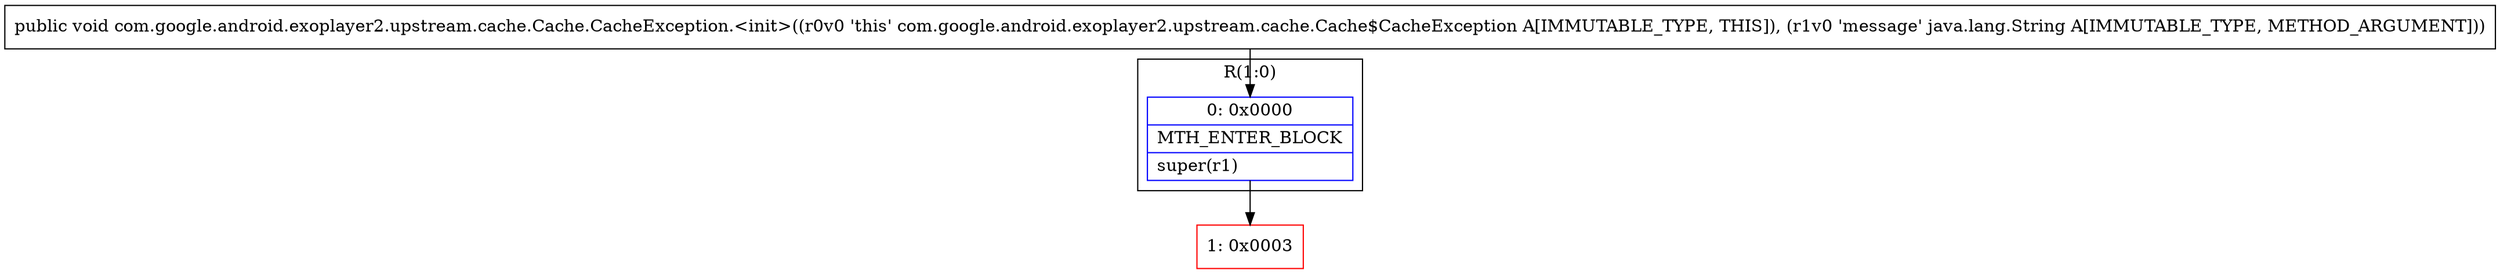 digraph "CFG forcom.google.android.exoplayer2.upstream.cache.Cache.CacheException.\<init\>(Ljava\/lang\/String;)V" {
subgraph cluster_Region_1437556214 {
label = "R(1:0)";
node [shape=record,color=blue];
Node_0 [shape=record,label="{0\:\ 0x0000|MTH_ENTER_BLOCK\l|super(r1)\l}"];
}
Node_1 [shape=record,color=red,label="{1\:\ 0x0003}"];
MethodNode[shape=record,label="{public void com.google.android.exoplayer2.upstream.cache.Cache.CacheException.\<init\>((r0v0 'this' com.google.android.exoplayer2.upstream.cache.Cache$CacheException A[IMMUTABLE_TYPE, THIS]), (r1v0 'message' java.lang.String A[IMMUTABLE_TYPE, METHOD_ARGUMENT])) }"];
MethodNode -> Node_0;
Node_0 -> Node_1;
}

